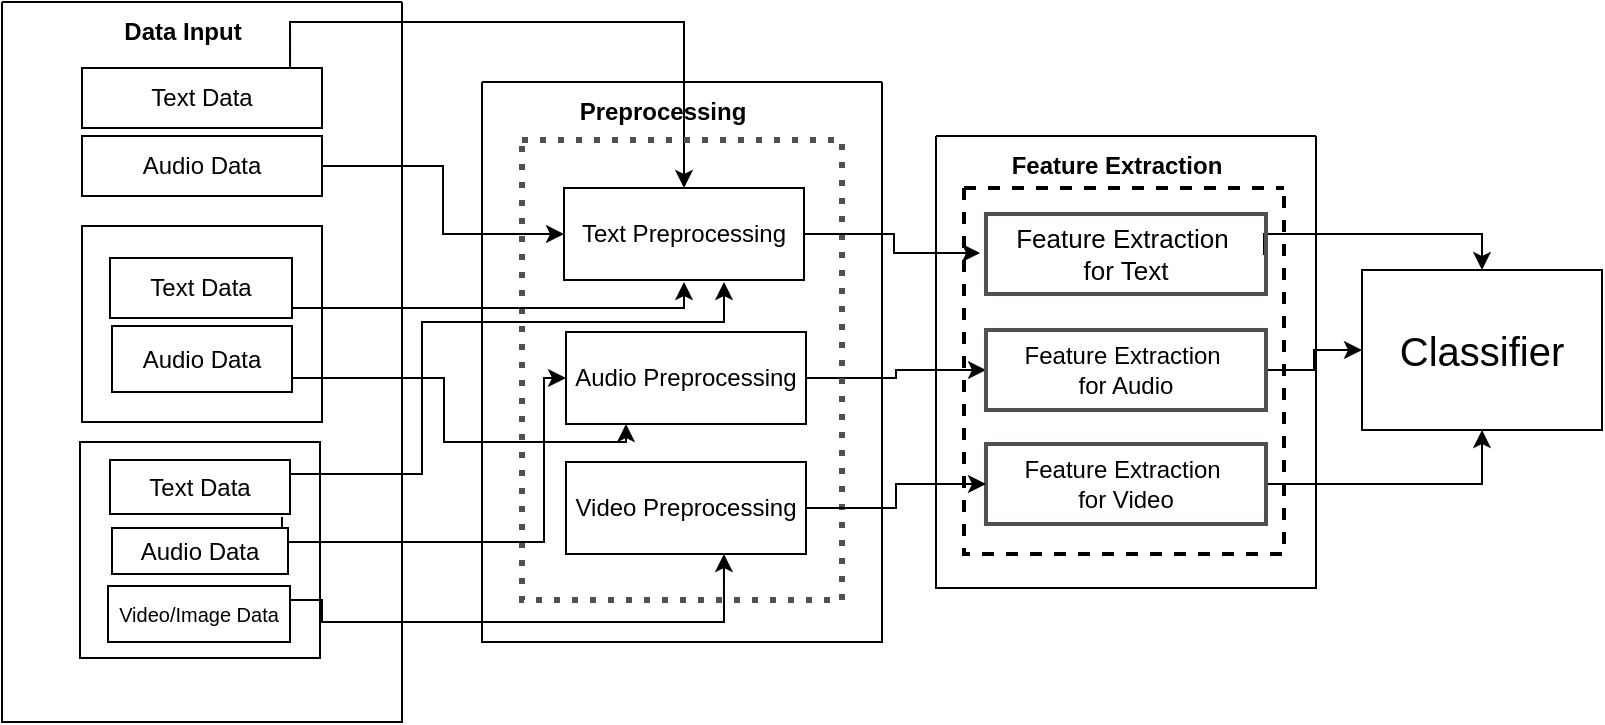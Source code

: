 <mxfile version="26.0.16">
  <diagram name="Page-1" id="EUl1vxFFJ5Gc7FnKx49O">
    <mxGraphModel dx="934" dy="485" grid="1" gridSize="10" guides="1" tooltips="1" connect="1" arrows="1" fold="1" page="1" pageScale="1" pageWidth="850" pageHeight="1100" math="0" shadow="0">
      <root>
        <mxCell id="0" />
        <mxCell id="1" parent="0" />
        <mxCell id="kTb0xDNw25iS7PPy5Nj6-54" value="" style="edgeStyle=orthogonalEdgeStyle;rounded=0;orthogonalLoop=1;jettySize=auto;html=1;exitX=1;exitY=0.25;exitDx=0;exitDy=0;" parent="1" source="kTb0xDNw25iS7PPy5Nj6-24" target="kTb0xDNw25iS7PPy5Nj6-33" edge="1">
          <mxGeometry relative="1" as="geometry">
            <Array as="points">
              <mxPoint x="670" y="440" />
              <mxPoint x="670" y="430" />
              <mxPoint x="779" y="430" />
            </Array>
          </mxGeometry>
        </mxCell>
        <mxCell id="kTb0xDNw25iS7PPy5Nj6-37" value="" style="endArrow=classic;html=1;rounded=0;exitX=0.867;exitY=0.177;exitDx=0;exitDy=0;exitPerimeter=0;" parent="1" source="kTb0xDNw25iS7PPy5Nj6-5" target="kTb0xDNw25iS7PPy5Nj6-13" edge="1">
          <mxGeometry width="50" height="50" relative="1" as="geometry">
            <mxPoint x="184" y="345" as="sourcePoint" />
            <mxPoint x="289" y="414" as="targetPoint" />
            <Array as="points">
              <mxPoint x="183" y="324" />
              <mxPoint x="380" y="324" />
            </Array>
          </mxGeometry>
        </mxCell>
        <mxCell id="kTb0xDNw25iS7PPy5Nj6-49" value="" style="edgeStyle=orthogonalEdgeStyle;rounded=0;orthogonalLoop=1;jettySize=auto;html=1;entryX=0;entryY=0.5;entryDx=0;entryDy=0;exitX=1;exitY=0.5;exitDx=0;exitDy=0;" parent="1" source="kTb0xDNw25iS7PPy5Nj6-22" target="kTb0xDNw25iS7PPy5Nj6-30" edge="1">
          <mxGeometry relative="1" as="geometry" />
        </mxCell>
        <mxCell id="kTb0xDNw25iS7PPy5Nj6-21" value="" style="rounded=0;whiteSpace=wrap;html=1;strokeColor=light-dark(#544f4f, #ededed);dashed=1;dashPattern=1 2;strokeWidth=3;fillColor=none;perimeterSpacing=0;" parent="1" vertex="1">
          <mxGeometry x="299" y="383" width="160" height="230" as="geometry" />
        </mxCell>
        <mxCell id="kTb0xDNw25iS7PPy5Nj6-3" value="" style="swimlane;startSize=0;" parent="1" vertex="1">
          <mxGeometry x="39" y="314" width="200" height="360" as="geometry" />
        </mxCell>
        <mxCell id="kTb0xDNw25iS7PPy5Nj6-45" value="" style="edgeStyle=orthogonalEdgeStyle;rounded=0;orthogonalLoop=1;jettySize=auto;html=1;exitX=1;exitY=0.5;exitDx=0;exitDy=0;" parent="kTb0xDNw25iS7PPy5Nj6-3" edge="1" target="kTb0xDNw25iS7PPy5Nj6-22">
          <mxGeometry relative="1" as="geometry">
            <mxPoint x="140" y="257.5" as="sourcePoint" />
            <mxPoint x="343.68" y="212.682" as="targetPoint" />
            <Array as="points">
              <mxPoint x="140" y="270" />
              <mxPoint x="271" y="270" />
              <mxPoint x="271" y="188" />
            </Array>
          </mxGeometry>
        </mxCell>
        <mxCell id="GaZhmugnoqYt3bhZ0B85-3" value="" style="rounded=0;whiteSpace=wrap;html=1;fillColor=none;" vertex="1" parent="kTb0xDNw25iS7PPy5Nj6-3">
          <mxGeometry x="39" y="220" width="120" height="108" as="geometry" />
        </mxCell>
        <mxCell id="GaZhmugnoqYt3bhZ0B85-2" value="" style="rounded=0;whiteSpace=wrap;html=1;fillColor=none;" vertex="1" parent="kTb0xDNw25iS7PPy5Nj6-3">
          <mxGeometry x="40" y="112" width="120" height="98" as="geometry" />
        </mxCell>
        <mxCell id="kTb0xDNw25iS7PPy5Nj6-5" value="Text Data" style="rounded=0;whiteSpace=wrap;html=1;" parent="kTb0xDNw25iS7PPy5Nj6-3" vertex="1">
          <mxGeometry x="40" y="33" width="120" height="30" as="geometry" />
        </mxCell>
        <mxCell id="kTb0xDNw25iS7PPy5Nj6-6" value="&lt;b&gt;Data Input&lt;/b&gt;" style="text;html=1;align=center;verticalAlign=middle;resizable=0;points=[];autosize=1;strokeColor=none;fillColor=none;" parent="kTb0xDNw25iS7PPy5Nj6-3" vertex="1">
          <mxGeometry x="50" width="80" height="30" as="geometry" />
        </mxCell>
        <mxCell id="kTb0xDNw25iS7PPy5Nj6-7" value="Audio Data" style="rounded=0;whiteSpace=wrap;html=1;" parent="kTb0xDNw25iS7PPy5Nj6-3" vertex="1">
          <mxGeometry x="40" y="67" width="120" height="30" as="geometry" />
        </mxCell>
        <mxCell id="kTb0xDNw25iS7PPy5Nj6-8" value="Text Data" style="rounded=0;whiteSpace=wrap;html=1;" parent="kTb0xDNw25iS7PPy5Nj6-3" vertex="1">
          <mxGeometry x="54" y="128" width="91" height="30" as="geometry" />
        </mxCell>
        <mxCell id="kTb0xDNw25iS7PPy5Nj6-9" value="Audio Data" style="rounded=0;whiteSpace=wrap;html=1;" parent="kTb0xDNw25iS7PPy5Nj6-3" vertex="1">
          <mxGeometry x="55" y="162" width="90" height="33" as="geometry" />
        </mxCell>
        <mxCell id="kTb0xDNw25iS7PPy5Nj6-10" value="Audio Data" style="rounded=0;whiteSpace=wrap;html=1;" parent="kTb0xDNw25iS7PPy5Nj6-3" vertex="1">
          <mxGeometry x="55" y="263" width="88" height="23" as="geometry" />
        </mxCell>
        <mxCell id="kTb0xDNw25iS7PPy5Nj6-11" value="&lt;font style=&quot;font-size: 10px;&quot;&gt;Video/Image Data&lt;/font&gt;" style="rounded=0;whiteSpace=wrap;html=1;" parent="kTb0xDNw25iS7PPy5Nj6-3" vertex="1">
          <mxGeometry x="53" y="292" width="91" height="28" as="geometry" />
        </mxCell>
        <mxCell id="kTb0xDNw25iS7PPy5Nj6-20" value="Text Data" style="rounded=0;whiteSpace=wrap;html=1;" parent="kTb0xDNw25iS7PPy5Nj6-3" vertex="1">
          <mxGeometry x="54" y="229" width="90" height="27" as="geometry" />
        </mxCell>
        <mxCell id="kTb0xDNw25iS7PPy5Nj6-12" value="" style="swimlane;startSize=0;" parent="1" vertex="1">
          <mxGeometry x="279" y="354" width="200" height="280" as="geometry" />
        </mxCell>
        <mxCell id="kTb0xDNw25iS7PPy5Nj6-13" value="Text Preprocessing" style="rounded=0;whiteSpace=wrap;html=1;" parent="kTb0xDNw25iS7PPy5Nj6-12" vertex="1">
          <mxGeometry x="41" y="53" width="120" height="46" as="geometry" />
        </mxCell>
        <mxCell id="kTb0xDNw25iS7PPy5Nj6-14" value="&lt;b&gt;Preprocessing&lt;/b&gt;" style="text;html=1;align=center;verticalAlign=middle;resizable=0;points=[];autosize=1;strokeColor=none;fillColor=none;" parent="kTb0xDNw25iS7PPy5Nj6-12" vertex="1">
          <mxGeometry x="35" width="110" height="30" as="geometry" />
        </mxCell>
        <mxCell id="kTb0xDNw25iS7PPy5Nj6-22" value="Audio Preprocessing" style="rounded=0;whiteSpace=wrap;html=1;" parent="kTb0xDNw25iS7PPy5Nj6-12" vertex="1">
          <mxGeometry x="42" y="125" width="120" height="46" as="geometry" />
        </mxCell>
        <mxCell id="kTb0xDNw25iS7PPy5Nj6-23" value="Video Preprocessing" style="rounded=0;whiteSpace=wrap;html=1;" parent="kTb0xDNw25iS7PPy5Nj6-12" vertex="1">
          <mxGeometry x="42" y="190" width="120" height="46" as="geometry" />
        </mxCell>
        <mxCell id="kTb0xDNw25iS7PPy5Nj6-24" value="&lt;font style=&quot;font-size: 13px;&quot;&gt;Feature Extraction&amp;nbsp;&lt;/font&gt;&lt;div&gt;&lt;font style=&quot;font-size: 13px;&quot;&gt;for Text&lt;/font&gt;&lt;/div&gt;" style="rounded=0;whiteSpace=wrap;html=1;strokeColor=light-dark(#544f4f, #ededed);strokeWidth=2;fillColor=none;perimeterSpacing=0;" parent="1" vertex="1">
          <mxGeometry x="531" y="420" width="140" height="40" as="geometry" />
        </mxCell>
        <mxCell id="kTb0xDNw25iS7PPy5Nj6-52" value="" style="edgeStyle=orthogonalEdgeStyle;rounded=0;orthogonalLoop=1;jettySize=auto;html=1;" parent="1" source="kTb0xDNw25iS7PPy5Nj6-30" target="kTb0xDNw25iS7PPy5Nj6-33" edge="1">
          <mxGeometry relative="1" as="geometry" />
        </mxCell>
        <mxCell id="kTb0xDNw25iS7PPy5Nj6-30" value="Feature Extraction&amp;nbsp;&lt;div&gt;for Audio&lt;/div&gt;" style="rounded=0;whiteSpace=wrap;html=1;strokeColor=light-dark(#544f4f, #ededed);strokeWidth=2;fillColor=none;perimeterSpacing=0;" parent="1" vertex="1">
          <mxGeometry x="531" y="478" width="140" height="40" as="geometry" />
        </mxCell>
        <mxCell id="kTb0xDNw25iS7PPy5Nj6-53" value="" style="edgeStyle=orthogonalEdgeStyle;rounded=0;orthogonalLoop=1;jettySize=auto;html=1;" parent="1" source="kTb0xDNw25iS7PPy5Nj6-31" target="kTb0xDNw25iS7PPy5Nj6-33" edge="1">
          <mxGeometry relative="1" as="geometry" />
        </mxCell>
        <mxCell id="kTb0xDNw25iS7PPy5Nj6-31" value="Feature Extraction&amp;nbsp;&lt;div&gt;for Video&lt;/div&gt;" style="rounded=0;whiteSpace=wrap;html=1;strokeColor=light-dark(#544f4f, #ededed);strokeWidth=2;fillColor=none;perimeterSpacing=0;" parent="1" vertex="1">
          <mxGeometry x="531" y="535" width="140" height="40" as="geometry" />
        </mxCell>
        <mxCell id="kTb0xDNw25iS7PPy5Nj6-33" value="&lt;font style=&quot;font-size: 20px;&quot;&gt;Classifier&lt;/font&gt;" style="rounded=0;whiteSpace=wrap;html=1;fillColor=none;" parent="1" vertex="1">
          <mxGeometry x="719" y="448" width="120" height="80" as="geometry" />
        </mxCell>
        <mxCell id="kTb0xDNw25iS7PPy5Nj6-42" value="" style="edgeStyle=orthogonalEdgeStyle;rounded=0;orthogonalLoop=1;jettySize=auto;html=1;" parent="1" source="kTb0xDNw25iS7PPy5Nj6-8" edge="1">
          <mxGeometry relative="1" as="geometry">
            <mxPoint x="380" y="454" as="targetPoint" />
            <Array as="points">
              <mxPoint x="380" y="467" />
            </Array>
          </mxGeometry>
        </mxCell>
        <mxCell id="kTb0xDNw25iS7PPy5Nj6-43" value="" style="edgeStyle=orthogonalEdgeStyle;rounded=0;orthogonalLoop=1;jettySize=auto;html=1;" parent="1" source="kTb0xDNw25iS7PPy5Nj6-20" edge="1">
          <mxGeometry relative="1" as="geometry">
            <mxPoint x="400" y="454" as="targetPoint" />
            <Array as="points">
              <mxPoint x="249" y="550" />
              <mxPoint x="249" y="474" />
              <mxPoint x="400" y="474" />
            </Array>
          </mxGeometry>
        </mxCell>
        <mxCell id="kTb0xDNw25iS7PPy5Nj6-44" value="" style="edgeStyle=orthogonalEdgeStyle;rounded=0;orthogonalLoop=1;jettySize=auto;html=1;entryX=0.25;entryY=1;entryDx=0;entryDy=0;" parent="1" source="kTb0xDNw25iS7PPy5Nj6-9" target="kTb0xDNw25iS7PPy5Nj6-22" edge="1">
          <mxGeometry relative="1" as="geometry">
            <Array as="points">
              <mxPoint x="260" y="502" />
              <mxPoint x="260" y="534" />
              <mxPoint x="351" y="534" />
            </Array>
          </mxGeometry>
        </mxCell>
        <mxCell id="kTb0xDNw25iS7PPy5Nj6-47" value="" style="edgeStyle=orthogonalEdgeStyle;rounded=0;orthogonalLoop=1;jettySize=auto;html=1;entryX=0.408;entryY=1.087;entryDx=0;entryDy=0;entryPerimeter=0;exitX=1;exitY=0.25;exitDx=0;exitDy=0;" parent="1" source="kTb0xDNw25iS7PPy5Nj6-11" edge="1">
          <mxGeometry relative="1" as="geometry">
            <mxPoint x="229.0" y="630" as="sourcePoint" />
            <mxPoint x="399.96" y="590.002" as="targetPoint" />
            <Array as="points">
              <mxPoint x="199" y="624" />
              <mxPoint x="400" y="624" />
            </Array>
          </mxGeometry>
        </mxCell>
        <mxCell id="kTb0xDNw25iS7PPy5Nj6-48" value="" style="edgeStyle=orthogonalEdgeStyle;rounded=0;orthogonalLoop=1;jettySize=auto;html=1;entryX=-0.021;entryY=0.488;entryDx=0;entryDy=0;entryPerimeter=0;" parent="1" source="kTb0xDNw25iS7PPy5Nj6-13" target="kTb0xDNw25iS7PPy5Nj6-24" edge="1">
          <mxGeometry relative="1" as="geometry">
            <mxPoint x="520" y="441" as="targetPoint" />
            <Array as="points">
              <mxPoint x="485" y="430" />
              <mxPoint x="485" y="440" />
            </Array>
          </mxGeometry>
        </mxCell>
        <mxCell id="kTb0xDNw25iS7PPy5Nj6-50" value="" style="edgeStyle=orthogonalEdgeStyle;rounded=0;orthogonalLoop=1;jettySize=auto;html=1;" parent="1" source="kTb0xDNw25iS7PPy5Nj6-23" target="kTb0xDNw25iS7PPy5Nj6-31" edge="1">
          <mxGeometry relative="1" as="geometry" />
        </mxCell>
        <mxCell id="kTb0xDNw25iS7PPy5Nj6-25" value="" style="swimlane;startSize=0;" parent="1" vertex="1">
          <mxGeometry x="506" y="381" width="190" height="226" as="geometry" />
        </mxCell>
        <mxCell id="kTb0xDNw25iS7PPy5Nj6-27" value="&lt;b&gt;Feature Extraction&lt;/b&gt;" style="text;html=1;align=center;verticalAlign=middle;resizable=0;points=[];autosize=1;strokeColor=none;fillColor=none;" parent="kTb0xDNw25iS7PPy5Nj6-25" vertex="1">
          <mxGeometry x="25" width="130" height="30" as="geometry" />
        </mxCell>
        <mxCell id="GaZhmugnoqYt3bhZ0B85-1" value="" style="edgeStyle=orthogonalEdgeStyle;rounded=0;orthogonalLoop=1;jettySize=auto;html=1;entryX=0;entryY=0.5;entryDx=0;entryDy=0;" edge="1" parent="1" source="kTb0xDNw25iS7PPy5Nj6-7" target="kTb0xDNw25iS7PPy5Nj6-13">
          <mxGeometry relative="1" as="geometry" />
        </mxCell>
        <mxCell id="GaZhmugnoqYt3bhZ0B85-5" value="" style="swimlane;startSize=0;dashed=1;strokeWidth=2;" vertex="1" parent="1">
          <mxGeometry x="520" y="407" width="160" height="183" as="geometry" />
        </mxCell>
      </root>
    </mxGraphModel>
  </diagram>
</mxfile>
